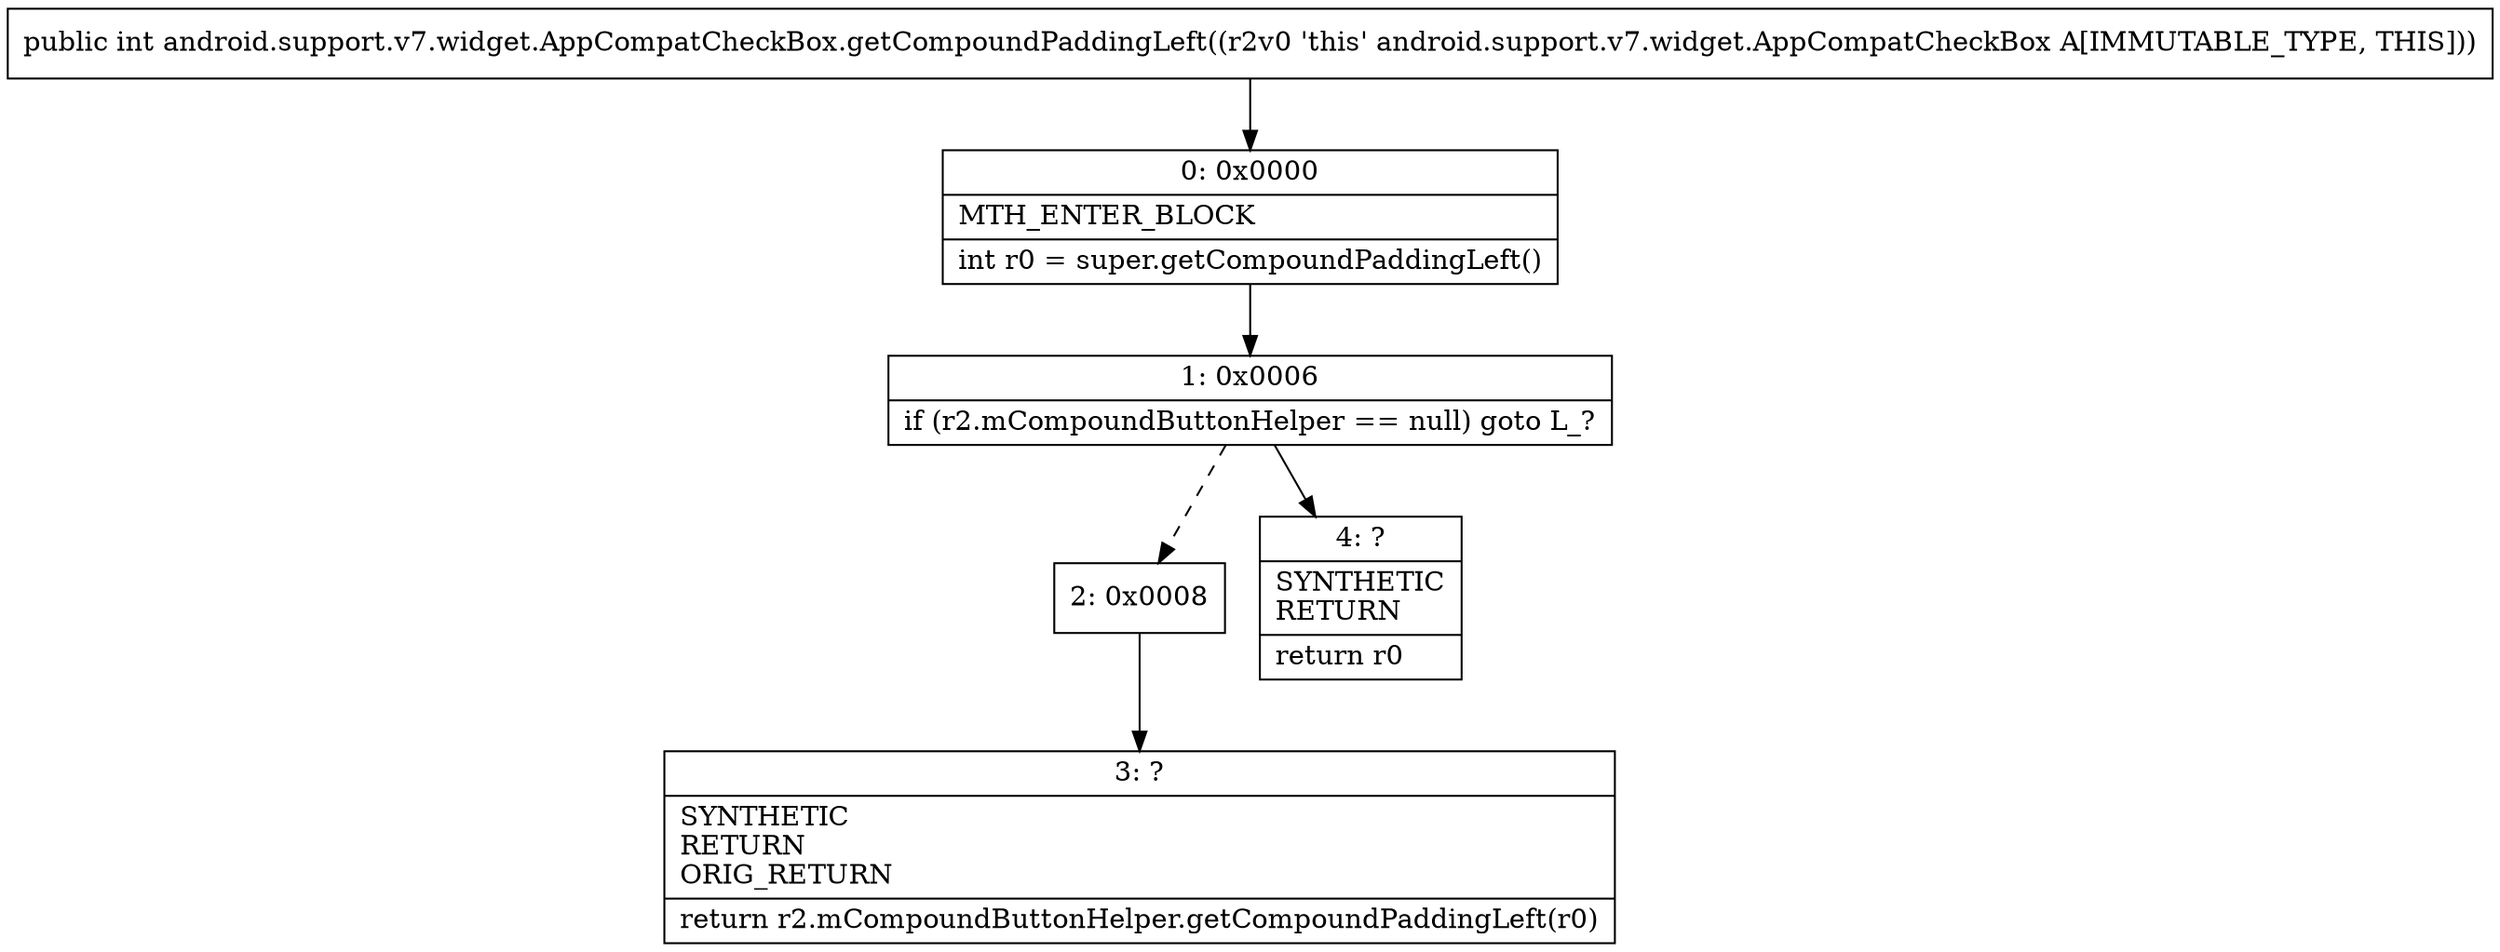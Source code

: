 digraph "CFG forandroid.support.v7.widget.AppCompatCheckBox.getCompoundPaddingLeft()I" {
Node_0 [shape=record,label="{0\:\ 0x0000|MTH_ENTER_BLOCK\l|int r0 = super.getCompoundPaddingLeft()\l}"];
Node_1 [shape=record,label="{1\:\ 0x0006|if (r2.mCompoundButtonHelper == null) goto L_?\l}"];
Node_2 [shape=record,label="{2\:\ 0x0008}"];
Node_3 [shape=record,label="{3\:\ ?|SYNTHETIC\lRETURN\lORIG_RETURN\l|return r2.mCompoundButtonHelper.getCompoundPaddingLeft(r0)\l}"];
Node_4 [shape=record,label="{4\:\ ?|SYNTHETIC\lRETURN\l|return r0\l}"];
MethodNode[shape=record,label="{public int android.support.v7.widget.AppCompatCheckBox.getCompoundPaddingLeft((r2v0 'this' android.support.v7.widget.AppCompatCheckBox A[IMMUTABLE_TYPE, THIS])) }"];
MethodNode -> Node_0;
Node_0 -> Node_1;
Node_1 -> Node_2[style=dashed];
Node_1 -> Node_4;
Node_2 -> Node_3;
}

